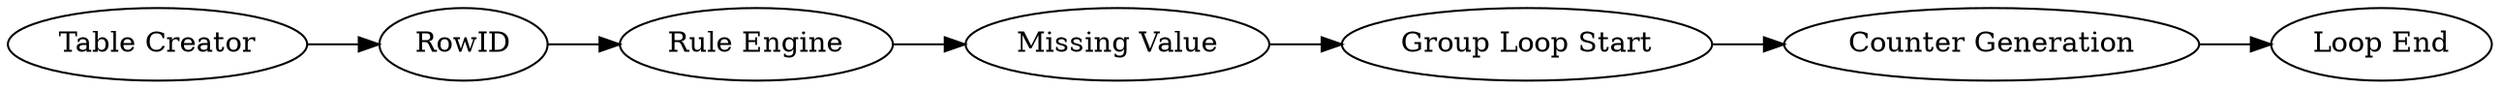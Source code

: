 digraph {
	7 -> 8
	4 -> 5
	5 -> 6
	1 -> 2
	6 -> 7
	2 -> 4
	5 [label="Missing Value"]
	1 [label="Table Creator"]
	7 [label="Counter Generation"]
	4 [label="Rule Engine"]
	6 [label="Group Loop Start"]
	8 [label="Loop End"]
	2 [label=RowID]
	rankdir=LR
}
